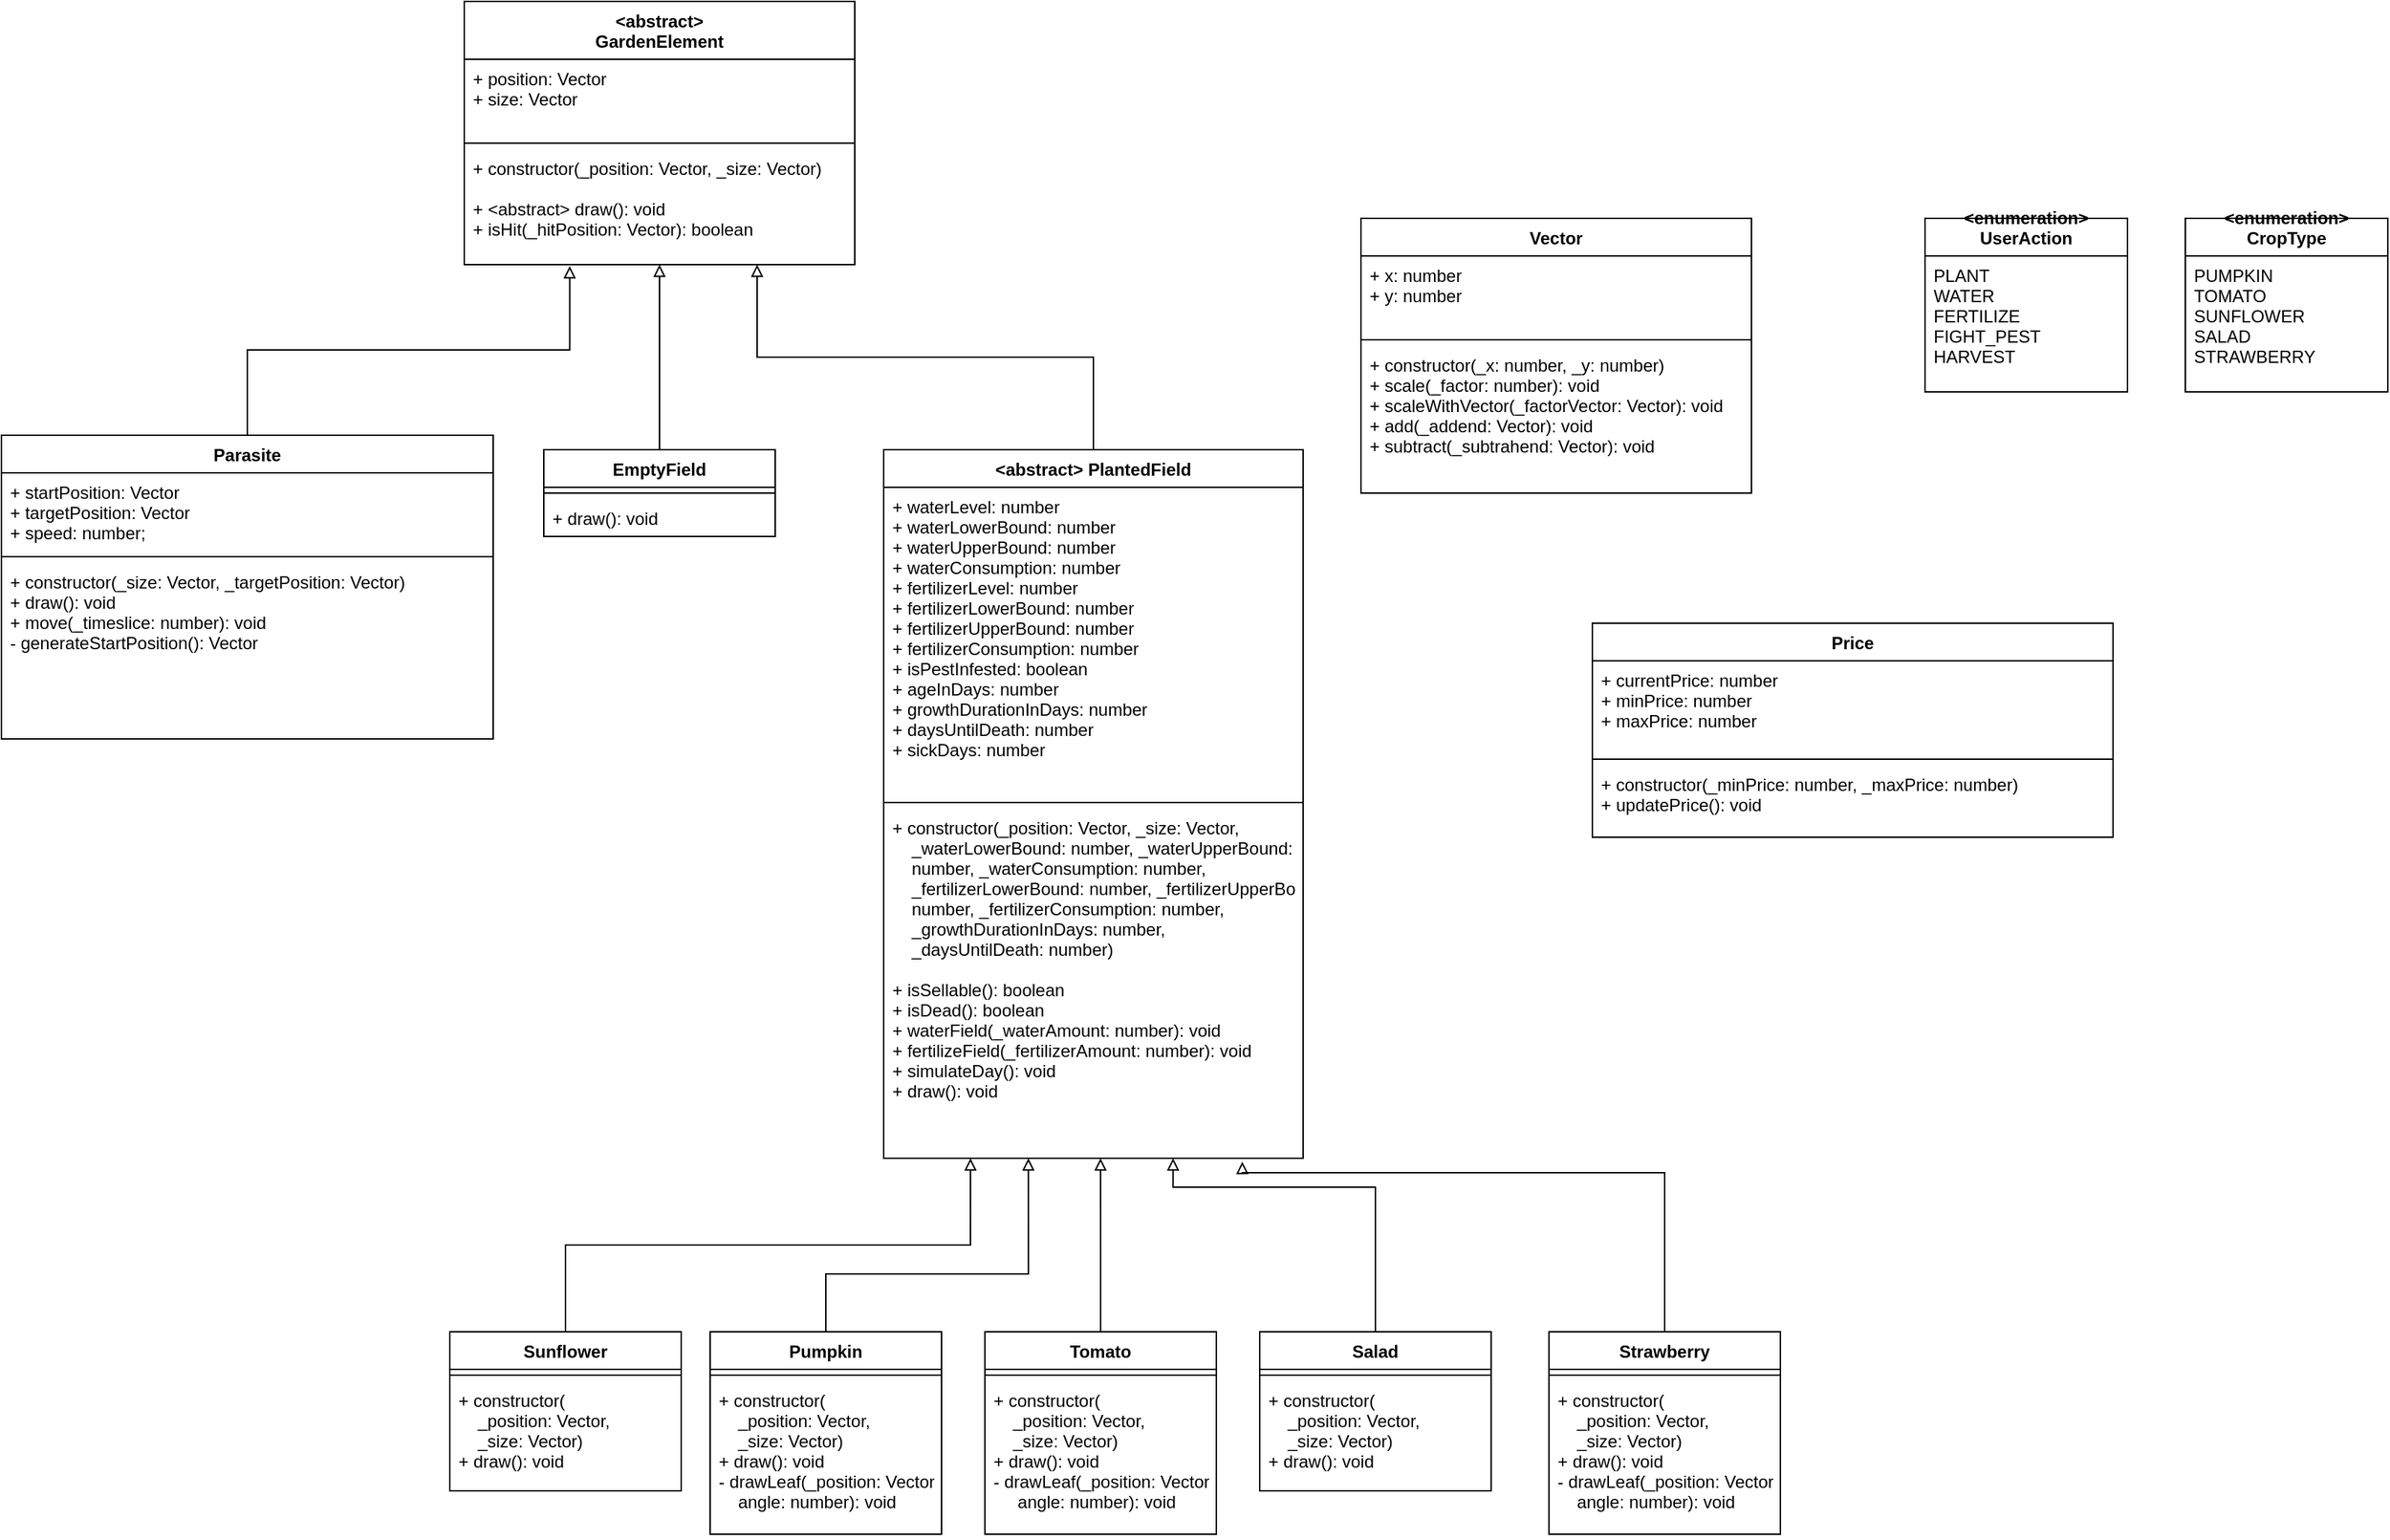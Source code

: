 <mxfile version="20.1.1" type="device"><diagram id="C5RBs43oDa-KdzZeNtuy" name="Classes"><mxGraphModel dx="1422" dy="703" grid="1" gridSize="10" guides="1" tooltips="1" connect="1" arrows="1" fold="1" page="1" pageScale="1" pageWidth="827" pageHeight="1169" math="0" shadow="0"><root><mxCell id="WIyWlLk6GJQsqaUBKTNV-0"/><mxCell id="WIyWlLk6GJQsqaUBKTNV-1" parent="WIyWlLk6GJQsqaUBKTNV-0"/><mxCell id="AQC2SMvgmzO1EJqkHlXK-0" value="&lt;abstract&gt;&#xA;GardenElement" style="swimlane;fontStyle=1;align=center;verticalAlign=top;childLayout=stackLayout;horizontal=1;startSize=40;horizontalStack=0;resizeParent=1;resizeParentMax=0;resizeLast=0;collapsible=1;marginBottom=0;" parent="WIyWlLk6GJQsqaUBKTNV-1" vertex="1"><mxGeometry x="360" y="100" width="270" height="182" as="geometry"/></mxCell><mxCell id="AQC2SMvgmzO1EJqkHlXK-1" value="+ position: Vector&#xA;+ size: Vector&#xA;" style="text;strokeColor=none;fillColor=none;align=left;verticalAlign=top;spacingLeft=4;spacingRight=4;overflow=hidden;rotatable=0;points=[[0,0.5],[1,0.5]];portConstraint=eastwest;" parent="AQC2SMvgmzO1EJqkHlXK-0" vertex="1"><mxGeometry y="40" width="270" height="54" as="geometry"/></mxCell><mxCell id="AQC2SMvgmzO1EJqkHlXK-2" value="" style="line;strokeWidth=1;fillColor=none;align=left;verticalAlign=middle;spacingTop=-1;spacingLeft=3;spacingRight=3;rotatable=0;labelPosition=right;points=[];portConstraint=eastwest;" parent="AQC2SMvgmzO1EJqkHlXK-0" vertex="1"><mxGeometry y="94" width="270" height="8" as="geometry"/></mxCell><mxCell id="AQC2SMvgmzO1EJqkHlXK-3" value="+ constructor(_position: Vector, _size: Vector)&#xA;&#xA;+ &lt;abstract&gt; draw(): void&#xA;+ isHit(_hitPosition: Vector): boolean&#xA;" style="text;strokeColor=none;fillColor=none;align=left;verticalAlign=top;spacingLeft=4;spacingRight=4;overflow=hidden;rotatable=0;points=[[0,0.5],[1,0.5]];portConstraint=eastwest;" parent="AQC2SMvgmzO1EJqkHlXK-0" vertex="1"><mxGeometry y="102" width="270" height="80" as="geometry"/></mxCell><mxCell id="AQC2SMvgmzO1EJqkHlXK-8" value="Vector" style="swimlane;fontStyle=1;align=center;verticalAlign=top;childLayout=stackLayout;horizontal=1;startSize=26;horizontalStack=0;resizeParent=1;resizeParentMax=0;resizeLast=0;collapsible=1;marginBottom=0;" parent="WIyWlLk6GJQsqaUBKTNV-1" vertex="1"><mxGeometry x="980" y="250" width="270" height="190" as="geometry"/></mxCell><mxCell id="AQC2SMvgmzO1EJqkHlXK-9" value="+ x: number&#xA;+ y: number&#xA;" style="text;strokeColor=none;fillColor=none;align=left;verticalAlign=top;spacingLeft=4;spacingRight=4;overflow=hidden;rotatable=0;points=[[0,0.5],[1,0.5]];portConstraint=eastwest;" parent="AQC2SMvgmzO1EJqkHlXK-8" vertex="1"><mxGeometry y="26" width="270" height="54" as="geometry"/></mxCell><mxCell id="AQC2SMvgmzO1EJqkHlXK-10" value="" style="line;strokeWidth=1;fillColor=none;align=left;verticalAlign=middle;spacingTop=-1;spacingLeft=3;spacingRight=3;rotatable=0;labelPosition=right;points=[];portConstraint=eastwest;" parent="AQC2SMvgmzO1EJqkHlXK-8" vertex="1"><mxGeometry y="80" width="270" height="8" as="geometry"/></mxCell><mxCell id="AQC2SMvgmzO1EJqkHlXK-11" value="+ constructor(_x: number, _y: number)&#xA;+ scale(_factor: number): void&#xA;+ scaleWithVector(_factorVector: Vector): void&#xA;+ add(_addend: Vector): void&#xA;+ subtract(_subtrahend: Vector): void&#xA;&#xA;" style="text;strokeColor=none;fillColor=none;align=left;verticalAlign=top;spacingLeft=4;spacingRight=4;overflow=hidden;rotatable=0;points=[[0,0.5],[1,0.5]];portConstraint=eastwest;" parent="AQC2SMvgmzO1EJqkHlXK-8" vertex="1"><mxGeometry y="88" width="270" height="102" as="geometry"/></mxCell><mxCell id="AQC2SMvgmzO1EJqkHlXK-16" style="edgeStyle=orthogonalEdgeStyle;rounded=0;orthogonalLoop=1;jettySize=auto;html=1;exitX=0.5;exitY=0;exitDx=0;exitDy=0;entryX=0.27;entryY=1.013;entryDx=0;entryDy=0;entryPerimeter=0;endArrow=block;endFill=0;" parent="WIyWlLk6GJQsqaUBKTNV-1" source="AQC2SMvgmzO1EJqkHlXK-12" target="AQC2SMvgmzO1EJqkHlXK-3" edge="1"><mxGeometry relative="1" as="geometry"/></mxCell><mxCell id="AQC2SMvgmzO1EJqkHlXK-12" value="Parasite" style="swimlane;fontStyle=1;align=center;verticalAlign=top;childLayout=stackLayout;horizontal=1;startSize=26;horizontalStack=0;resizeParent=1;resizeParentMax=0;resizeLast=0;collapsible=1;marginBottom=0;" parent="WIyWlLk6GJQsqaUBKTNV-1" vertex="1"><mxGeometry x="40" y="400" width="340" height="210" as="geometry"/></mxCell><mxCell id="AQC2SMvgmzO1EJqkHlXK-13" value="+ startPosition: Vector&#xA;+ targetPosition: Vector&#xA;+ speed: number;&#xA;" style="text;strokeColor=none;fillColor=none;align=left;verticalAlign=top;spacingLeft=4;spacingRight=4;overflow=hidden;rotatable=0;points=[[0,0.5],[1,0.5]];portConstraint=eastwest;" parent="AQC2SMvgmzO1EJqkHlXK-12" vertex="1"><mxGeometry y="26" width="340" height="54" as="geometry"/></mxCell><mxCell id="AQC2SMvgmzO1EJqkHlXK-14" value="" style="line;strokeWidth=1;fillColor=none;align=left;verticalAlign=middle;spacingTop=-1;spacingLeft=3;spacingRight=3;rotatable=0;labelPosition=right;points=[];portConstraint=eastwest;" parent="AQC2SMvgmzO1EJqkHlXK-12" vertex="1"><mxGeometry y="80" width="340" height="8" as="geometry"/></mxCell><mxCell id="AQC2SMvgmzO1EJqkHlXK-15" value="+ constructor(_size: Vector, _targetPosition: Vector)&#xA;+ draw(): void&#xA;+ move(_timeslice: number): void&#xA;- generateStartPosition(): Vector&#xA;" style="text;strokeColor=none;fillColor=none;align=left;verticalAlign=top;spacingLeft=4;spacingRight=4;overflow=hidden;rotatable=0;points=[[0,0.5],[1,0.5]];portConstraint=eastwest;" parent="AQC2SMvgmzO1EJqkHlXK-12" vertex="1"><mxGeometry y="88" width="340" height="122" as="geometry"/></mxCell><mxCell id="AQC2SMvgmzO1EJqkHlXK-50" style="edgeStyle=orthogonalEdgeStyle;rounded=0;orthogonalLoop=1;jettySize=auto;html=1;exitX=0.5;exitY=0;exitDx=0;exitDy=0;entryX=0.5;entryY=1;entryDx=0;entryDy=0;endArrow=block;endFill=0;strokeWidth=1;" parent="WIyWlLk6GJQsqaUBKTNV-1" source="AQC2SMvgmzO1EJqkHlXK-17" target="AQC2SMvgmzO1EJqkHlXK-0" edge="1"><mxGeometry relative="1" as="geometry"/></mxCell><mxCell id="AQC2SMvgmzO1EJqkHlXK-17" value="EmptyField" style="swimlane;fontStyle=1;align=center;verticalAlign=top;childLayout=stackLayout;horizontal=1;startSize=26;horizontalStack=0;resizeParent=1;resizeParentMax=0;resizeLast=0;collapsible=1;marginBottom=0;" parent="WIyWlLk6GJQsqaUBKTNV-1" vertex="1"><mxGeometry x="415" y="410" width="160" height="60" as="geometry"/></mxCell><mxCell id="AQC2SMvgmzO1EJqkHlXK-19" value="" style="line;strokeWidth=1;fillColor=none;align=left;verticalAlign=middle;spacingTop=-1;spacingLeft=3;spacingRight=3;rotatable=0;labelPosition=right;points=[];portConstraint=eastwest;" parent="AQC2SMvgmzO1EJqkHlXK-17" vertex="1"><mxGeometry y="26" width="160" height="8" as="geometry"/></mxCell><mxCell id="AQC2SMvgmzO1EJqkHlXK-20" value="+ draw(): void" style="text;strokeColor=none;fillColor=none;align=left;verticalAlign=top;spacingLeft=4;spacingRight=4;overflow=hidden;rotatable=0;points=[[0,0.5],[1,0.5]];portConstraint=eastwest;" parent="AQC2SMvgmzO1EJqkHlXK-17" vertex="1"><mxGeometry y="34" width="160" height="26" as="geometry"/></mxCell><mxCell id="AQC2SMvgmzO1EJqkHlXK-51" style="edgeStyle=orthogonalEdgeStyle;rounded=0;orthogonalLoop=1;jettySize=auto;html=1;exitX=0.5;exitY=0;exitDx=0;exitDy=0;entryX=0.75;entryY=1;entryDx=0;entryDy=0;endArrow=block;endFill=0;strokeWidth=1;" parent="WIyWlLk6GJQsqaUBKTNV-1" source="AQC2SMvgmzO1EJqkHlXK-21" target="AQC2SMvgmzO1EJqkHlXK-0" edge="1"><mxGeometry relative="1" as="geometry"/></mxCell><mxCell id="AQC2SMvgmzO1EJqkHlXK-21" value="&lt;abstract&gt; PlantedField" style="swimlane;fontStyle=1;align=center;verticalAlign=top;childLayout=stackLayout;horizontal=1;startSize=26;horizontalStack=0;resizeParent=1;resizeParentMax=0;resizeLast=0;collapsible=1;marginBottom=0;" parent="WIyWlLk6GJQsqaUBKTNV-1" vertex="1"><mxGeometry x="650" y="410" width="290" height="490" as="geometry"/></mxCell><mxCell id="AQC2SMvgmzO1EJqkHlXK-22" value="+ waterLevel: number&#xA;+ waterLowerBound: number&#xA;+ waterUpperBound: number&#xA;+ waterConsumption: number&#xA;+ fertilizerLevel: number&#xA;+ fertilizerLowerBound: number&#xA;+ fertilizerUpperBound: number&#xA;+ fertilizerConsumption: number&#xA;+ isPestInfested: boolean&#xA;+ ageInDays: number&#xA;+ growthDurationInDays: number&#xA;+ daysUntilDeath: number&#xA;+ sickDays: number&#xA;" style="text;strokeColor=none;fillColor=none;align=left;verticalAlign=top;spacingLeft=4;spacingRight=4;overflow=hidden;rotatable=0;points=[[0,0.5],[1,0.5]];portConstraint=eastwest;" parent="AQC2SMvgmzO1EJqkHlXK-21" vertex="1"><mxGeometry y="26" width="290" height="214" as="geometry"/></mxCell><mxCell id="AQC2SMvgmzO1EJqkHlXK-23" value="" style="line;strokeWidth=1;fillColor=none;align=left;verticalAlign=middle;spacingTop=-1;spacingLeft=3;spacingRight=3;rotatable=0;labelPosition=right;points=[];portConstraint=eastwest;" parent="AQC2SMvgmzO1EJqkHlXK-21" vertex="1"><mxGeometry y="240" width="290" height="8" as="geometry"/></mxCell><mxCell id="AQC2SMvgmzO1EJqkHlXK-24" value="+ constructor(_position: Vector, _size: Vector, &#xA;    _waterLowerBound: number, _waterUpperBound:&#xA;    number, _waterConsumption: number,&#xA;    _fertilizerLowerBound: number, _fertilizerUpperBound:&#xA;    number, _fertilizerConsumption: number,&#xA;    _growthDurationInDays: number, &#xA;    _daysUntilDeath: number)&#xA;&#xA;+ isSellable(): boolean&#xA;+ isDead(): boolean&#xA;+ waterField(_waterAmount: number): void&#xA;+ fertilizeField(_fertilizerAmount: number): void&#xA;+ simulateDay(): void&#xA;+ draw(): void&#xA;&#xA;" style="text;strokeColor=none;fillColor=none;align=left;verticalAlign=top;spacingLeft=4;spacingRight=4;overflow=hidden;rotatable=0;points=[[0,0.5],[1,0.5]];portConstraint=eastwest;" parent="AQC2SMvgmzO1EJqkHlXK-21" vertex="1"><mxGeometry y="248" width="290" height="242" as="geometry"/></mxCell><mxCell id="AQC2SMvgmzO1EJqkHlXK-53" style="edgeStyle=orthogonalEdgeStyle;rounded=0;orthogonalLoop=1;jettySize=auto;html=1;exitX=0.5;exitY=0;exitDx=0;exitDy=0;entryX=0.345;entryY=1;entryDx=0;entryDy=0;entryPerimeter=0;endArrow=block;endFill=0;strokeWidth=1;" parent="WIyWlLk6GJQsqaUBKTNV-1" source="AQC2SMvgmzO1EJqkHlXK-25" target="AQC2SMvgmzO1EJqkHlXK-24" edge="1"><mxGeometry relative="1" as="geometry"><Array as="points"><mxPoint x="610" y="980"/><mxPoint x="750" y="980"/></Array></mxGeometry></mxCell><mxCell id="AQC2SMvgmzO1EJqkHlXK-25" value="Pumpkin" style="swimlane;fontStyle=1;align=center;verticalAlign=top;childLayout=stackLayout;horizontal=1;startSize=26;horizontalStack=0;resizeParent=1;resizeParentMax=0;resizeLast=0;collapsible=1;marginBottom=0;" parent="WIyWlLk6GJQsqaUBKTNV-1" vertex="1"><mxGeometry x="530" y="1020" width="160" height="140" as="geometry"/></mxCell><mxCell id="AQC2SMvgmzO1EJqkHlXK-27" value="" style="line;strokeWidth=1;fillColor=none;align=left;verticalAlign=middle;spacingTop=-1;spacingLeft=3;spacingRight=3;rotatable=0;labelPosition=right;points=[];portConstraint=eastwest;" parent="AQC2SMvgmzO1EJqkHlXK-25" vertex="1"><mxGeometry y="26" width="160" height="8" as="geometry"/></mxCell><mxCell id="AQC2SMvgmzO1EJqkHlXK-28" value="+ constructor(&#xA;    _position: Vector,&#xA;    _size: Vector)&#xA;+ draw(): void&#xA;- drawLeaf(_position: Vector,&#xA;    angle: number): void &#xA;" style="text;strokeColor=none;fillColor=none;align=left;verticalAlign=top;spacingLeft=4;spacingRight=4;overflow=hidden;rotatable=0;points=[[0,0.5],[1,0.5]];portConstraint=eastwest;" parent="AQC2SMvgmzO1EJqkHlXK-25" vertex="1"><mxGeometry y="34" width="160" height="106" as="geometry"/></mxCell><mxCell id="AQC2SMvgmzO1EJqkHlXK-54" style="edgeStyle=orthogonalEdgeStyle;rounded=0;orthogonalLoop=1;jettySize=auto;html=1;exitX=0.5;exitY=0;exitDx=0;exitDy=0;entryX=0.517;entryY=1;entryDx=0;entryDy=0;entryPerimeter=0;endArrow=block;endFill=0;strokeWidth=1;" parent="WIyWlLk6GJQsqaUBKTNV-1" source="AQC2SMvgmzO1EJqkHlXK-29" target="AQC2SMvgmzO1EJqkHlXK-24" edge="1"><mxGeometry relative="1" as="geometry"/></mxCell><mxCell id="AQC2SMvgmzO1EJqkHlXK-29" value="Tomato" style="swimlane;fontStyle=1;align=center;verticalAlign=top;childLayout=stackLayout;horizontal=1;startSize=26;horizontalStack=0;resizeParent=1;resizeParentMax=0;resizeLast=0;collapsible=1;marginBottom=0;" parent="WIyWlLk6GJQsqaUBKTNV-1" vertex="1"><mxGeometry x="720" y="1020" width="160" height="140" as="geometry"/></mxCell><mxCell id="AQC2SMvgmzO1EJqkHlXK-31" value="" style="line;strokeWidth=1;fillColor=none;align=left;verticalAlign=middle;spacingTop=-1;spacingLeft=3;spacingRight=3;rotatable=0;labelPosition=right;points=[];portConstraint=eastwest;" parent="AQC2SMvgmzO1EJqkHlXK-29" vertex="1"><mxGeometry y="26" width="160" height="8" as="geometry"/></mxCell><mxCell id="AQC2SMvgmzO1EJqkHlXK-32" value="+ constructor(&#xA;    _position: Vector,&#xA;    _size: Vector)&#xA;+ draw(): void&#xA;- drawLeaf(_position: Vector,&#xA;     angle: number): void" style="text;strokeColor=none;fillColor=none;align=left;verticalAlign=top;spacingLeft=4;spacingRight=4;overflow=hidden;rotatable=0;points=[[0,0.5],[1,0.5]];portConstraint=eastwest;" parent="AQC2SMvgmzO1EJqkHlXK-29" vertex="1"><mxGeometry y="34" width="160" height="106" as="geometry"/></mxCell><mxCell id="AQC2SMvgmzO1EJqkHlXK-52" style="edgeStyle=orthogonalEdgeStyle;rounded=0;orthogonalLoop=1;jettySize=auto;html=1;exitX=0.5;exitY=0;exitDx=0;exitDy=0;entryX=0.207;entryY=1;entryDx=0;entryDy=0;entryPerimeter=0;endArrow=block;endFill=0;strokeWidth=1;" parent="WIyWlLk6GJQsqaUBKTNV-1" source="AQC2SMvgmzO1EJqkHlXK-33" target="AQC2SMvgmzO1EJqkHlXK-24" edge="1"><mxGeometry relative="1" as="geometry"/></mxCell><mxCell id="AQC2SMvgmzO1EJqkHlXK-33" value="Sunflower" style="swimlane;fontStyle=1;align=center;verticalAlign=top;childLayout=stackLayout;horizontal=1;startSize=26;horizontalStack=0;resizeParent=1;resizeParentMax=0;resizeLast=0;collapsible=1;marginBottom=0;" parent="WIyWlLk6GJQsqaUBKTNV-1" vertex="1"><mxGeometry x="350" y="1020" width="160" height="110" as="geometry"/></mxCell><mxCell id="AQC2SMvgmzO1EJqkHlXK-35" value="" style="line;strokeWidth=1;fillColor=none;align=left;verticalAlign=middle;spacingTop=-1;spacingLeft=3;spacingRight=3;rotatable=0;labelPosition=right;points=[];portConstraint=eastwest;" parent="AQC2SMvgmzO1EJqkHlXK-33" vertex="1"><mxGeometry y="26" width="160" height="8" as="geometry"/></mxCell><mxCell id="AQC2SMvgmzO1EJqkHlXK-36" value="+ constructor(&#xA;    _position: Vector,&#xA;    _size: Vector)&#xA;+ draw(): void" style="text;strokeColor=none;fillColor=none;align=left;verticalAlign=top;spacingLeft=4;spacingRight=4;overflow=hidden;rotatable=0;points=[[0,0.5],[1,0.5]];portConstraint=eastwest;" parent="AQC2SMvgmzO1EJqkHlXK-33" vertex="1"><mxGeometry y="34" width="160" height="76" as="geometry"/></mxCell><mxCell id="AQC2SMvgmzO1EJqkHlXK-55" style="edgeStyle=orthogonalEdgeStyle;rounded=0;orthogonalLoop=1;jettySize=auto;html=1;exitX=0.5;exitY=0;exitDx=0;exitDy=0;entryX=0.69;entryY=1;entryDx=0;entryDy=0;entryPerimeter=0;endArrow=block;endFill=0;strokeWidth=1;" parent="WIyWlLk6GJQsqaUBKTNV-1" source="AQC2SMvgmzO1EJqkHlXK-37" target="AQC2SMvgmzO1EJqkHlXK-24" edge="1"><mxGeometry relative="1" as="geometry"><Array as="points"><mxPoint x="990" y="920"/><mxPoint x="850" y="920"/></Array></mxGeometry></mxCell><mxCell id="AQC2SMvgmzO1EJqkHlXK-37" value="Salad" style="swimlane;fontStyle=1;align=center;verticalAlign=top;childLayout=stackLayout;horizontal=1;startSize=26;horizontalStack=0;resizeParent=1;resizeParentMax=0;resizeLast=0;collapsible=1;marginBottom=0;" parent="WIyWlLk6GJQsqaUBKTNV-1" vertex="1"><mxGeometry x="910" y="1020" width="160" height="110" as="geometry"/></mxCell><mxCell id="AQC2SMvgmzO1EJqkHlXK-39" value="" style="line;strokeWidth=1;fillColor=none;align=left;verticalAlign=middle;spacingTop=-1;spacingLeft=3;spacingRight=3;rotatable=0;labelPosition=right;points=[];portConstraint=eastwest;" parent="AQC2SMvgmzO1EJqkHlXK-37" vertex="1"><mxGeometry y="26" width="160" height="8" as="geometry"/></mxCell><mxCell id="AQC2SMvgmzO1EJqkHlXK-40" value="+ constructor(&#xA;    _position: Vector,&#xA;    _size: Vector)&#xA;+ draw(): void" style="text;strokeColor=none;fillColor=none;align=left;verticalAlign=top;spacingLeft=4;spacingRight=4;overflow=hidden;rotatable=0;points=[[0,0.5],[1,0.5]];portConstraint=eastwest;" parent="AQC2SMvgmzO1EJqkHlXK-37" vertex="1"><mxGeometry y="34" width="160" height="76" as="geometry"/></mxCell><mxCell id="AQC2SMvgmzO1EJqkHlXK-56" style="edgeStyle=orthogonalEdgeStyle;rounded=0;orthogonalLoop=1;jettySize=auto;html=1;exitX=0.5;exitY=0;exitDx=0;exitDy=0;entryX=0.855;entryY=1.01;entryDx=0;entryDy=0;entryPerimeter=0;endArrow=block;endFill=0;strokeWidth=1;" parent="WIyWlLk6GJQsqaUBKTNV-1" source="AQC2SMvgmzO1EJqkHlXK-41" target="AQC2SMvgmzO1EJqkHlXK-24" edge="1"><mxGeometry relative="1" as="geometry"><Array as="points"><mxPoint x="1190" y="910"/><mxPoint x="898" y="910"/></Array></mxGeometry></mxCell><mxCell id="AQC2SMvgmzO1EJqkHlXK-41" value="Strawberry" style="swimlane;fontStyle=1;align=center;verticalAlign=top;childLayout=stackLayout;horizontal=1;startSize=26;horizontalStack=0;resizeParent=1;resizeParentMax=0;resizeLast=0;collapsible=1;marginBottom=0;" parent="WIyWlLk6GJQsqaUBKTNV-1" vertex="1"><mxGeometry x="1110" y="1020" width="160" height="140" as="geometry"/></mxCell><mxCell id="AQC2SMvgmzO1EJqkHlXK-43" value="" style="line;strokeWidth=1;fillColor=none;align=left;verticalAlign=middle;spacingTop=-1;spacingLeft=3;spacingRight=3;rotatable=0;labelPosition=right;points=[];portConstraint=eastwest;" parent="AQC2SMvgmzO1EJqkHlXK-41" vertex="1"><mxGeometry y="26" width="160" height="8" as="geometry"/></mxCell><mxCell id="AQC2SMvgmzO1EJqkHlXK-44" value="+ constructor(&#xA;    _position: Vector,&#xA;    _size: Vector)&#xA;+ draw(): void&#xA;- drawLeaf(_position: Vector,&#xA;    angle: number): void" style="text;strokeColor=none;fillColor=none;align=left;verticalAlign=top;spacingLeft=4;spacingRight=4;overflow=hidden;rotatable=0;points=[[0,0.5],[1,0.5]];portConstraint=eastwest;" parent="AQC2SMvgmzO1EJqkHlXK-41" vertex="1"><mxGeometry y="34" width="160" height="106" as="geometry"/></mxCell><mxCell id="AQC2SMvgmzO1EJqkHlXK-61" value="Price" style="swimlane;fontStyle=1;align=center;verticalAlign=top;childLayout=stackLayout;horizontal=1;startSize=26;horizontalStack=0;resizeParent=1;resizeParentMax=0;resizeLast=0;collapsible=1;marginBottom=0;" parent="WIyWlLk6GJQsqaUBKTNV-1" vertex="1"><mxGeometry x="1140" y="530" width="360" height="148" as="geometry"/></mxCell><mxCell id="AQC2SMvgmzO1EJqkHlXK-62" value="+ currentPrice: number&#xA;+ minPrice: number&#xA;+ maxPrice: number&#xA;" style="text;strokeColor=none;fillColor=none;align=left;verticalAlign=top;spacingLeft=4;spacingRight=4;overflow=hidden;rotatable=0;points=[[0,0.5],[1,0.5]];portConstraint=eastwest;" parent="AQC2SMvgmzO1EJqkHlXK-61" vertex="1"><mxGeometry y="26" width="360" height="64" as="geometry"/></mxCell><mxCell id="AQC2SMvgmzO1EJqkHlXK-63" value="" style="line;strokeWidth=1;fillColor=none;align=left;verticalAlign=middle;spacingTop=-1;spacingLeft=3;spacingRight=3;rotatable=0;labelPosition=right;points=[];portConstraint=eastwest;" parent="AQC2SMvgmzO1EJqkHlXK-61" vertex="1"><mxGeometry y="90" width="360" height="8" as="geometry"/></mxCell><mxCell id="AQC2SMvgmzO1EJqkHlXK-64" value="+ constructor(_minPrice: number, _maxPrice: number)&#xA;+ updatePrice(): void" style="text;strokeColor=none;fillColor=none;align=left;verticalAlign=top;spacingLeft=4;spacingRight=4;overflow=hidden;rotatable=0;points=[[0,0.5],[1,0.5]];portConstraint=eastwest;" parent="AQC2SMvgmzO1EJqkHlXK-61" vertex="1"><mxGeometry y="98" width="360" height="50" as="geometry"/></mxCell><mxCell id="-C9_USBSv3OQzlQ6UAha-4" value="&lt;enumeration&gt;&#xA;UserAction&#xA;" style="swimlane;fontStyle=1;childLayout=stackLayout;horizontal=1;startSize=26;fillColor=none;horizontalStack=0;resizeParent=1;resizeParentMax=0;resizeLast=0;collapsible=1;marginBottom=0;" parent="WIyWlLk6GJQsqaUBKTNV-1" vertex="1"><mxGeometry x="1370" y="250" width="140" height="120" as="geometry"/></mxCell><mxCell id="-C9_USBSv3OQzlQ6UAha-5" value="PLANT&#xA;WATER&#xA;FERTILIZE&#xA;FIGHT_PEST&#xA;HARVEST&#xA;" style="text;strokeColor=none;fillColor=none;align=left;verticalAlign=top;spacingLeft=4;spacingRight=4;overflow=hidden;rotatable=0;points=[[0,0.5],[1,0.5]];portConstraint=eastwest;" parent="-C9_USBSv3OQzlQ6UAha-4" vertex="1"><mxGeometry y="26" width="140" height="94" as="geometry"/></mxCell><mxCell id="-C9_USBSv3OQzlQ6UAha-8" value="&lt;enumeration&gt;&#xA;CropType&#xA;" style="swimlane;fontStyle=1;childLayout=stackLayout;horizontal=1;startSize=26;fillColor=none;horizontalStack=0;resizeParent=1;resizeParentMax=0;resizeLast=0;collapsible=1;marginBottom=0;" parent="WIyWlLk6GJQsqaUBKTNV-1" vertex="1"><mxGeometry x="1550" y="250" width="140" height="120" as="geometry"/></mxCell><mxCell id="-C9_USBSv3OQzlQ6UAha-9" value="PUMPKIN&#xA;TOMATO&#xA;SUNFLOWER&#xA;SALAD&#xA;STRAWBERRY&#xA;" style="text;strokeColor=none;fillColor=none;align=left;verticalAlign=top;spacingLeft=4;spacingRight=4;overflow=hidden;rotatable=0;points=[[0,0.5],[1,0.5]];portConstraint=eastwest;" parent="-C9_USBSv3OQzlQ6UAha-8" vertex="1"><mxGeometry y="26" width="140" height="94" as="geometry"/></mxCell></root></mxGraphModel></diagram></mxfile>
